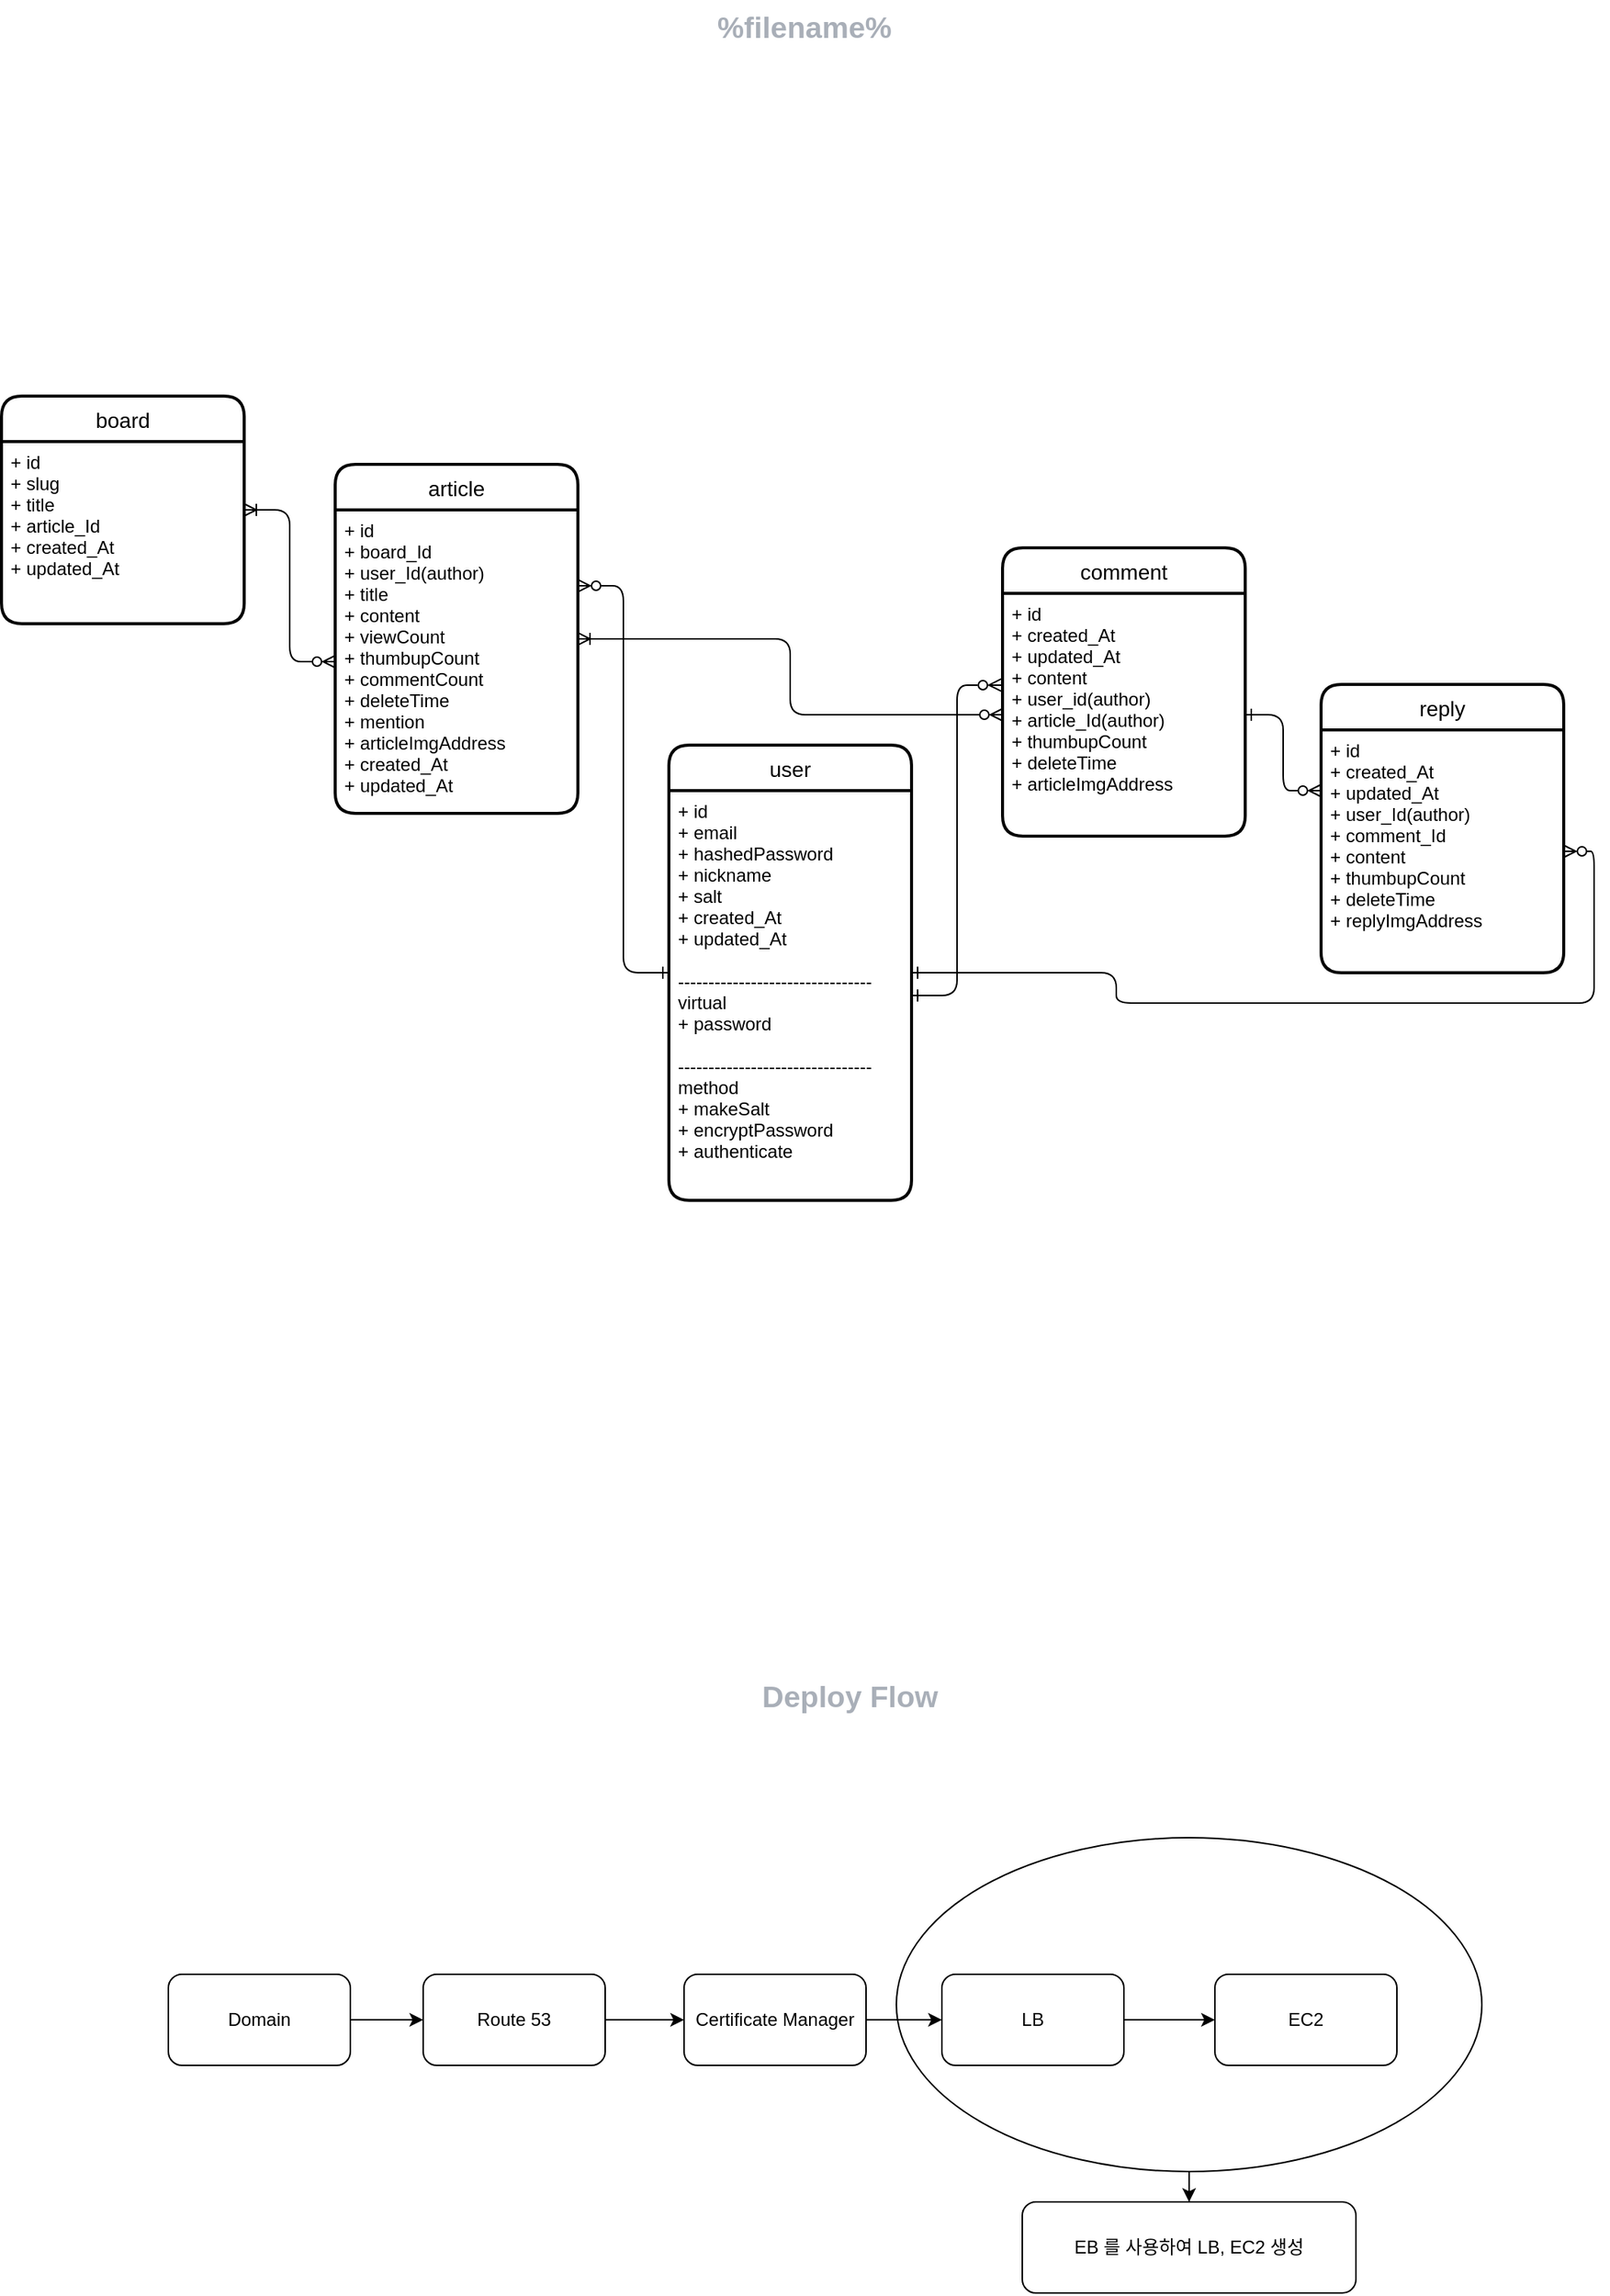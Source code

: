 <mxfile version="16.5.3" type="github">
  <diagram id="HA8o8jj6pBR4JWg6Elo8" name="Page-1">
    <mxGraphModel dx="2249" dy="772" grid="1" gridSize="10" guides="1" tooltips="1" connect="1" arrows="1" fold="1" page="1" pageScale="1" pageWidth="827" pageHeight="1169" math="0" shadow="0">
      <root>
        <mxCell id="0" />
        <mxCell id="1" parent="0" />
        <mxCell id="1IhakFrWTtzeg_XYV1vg-13" style="edgeStyle=orthogonalEdgeStyle;rounded=1;sketch=0;orthogonalLoop=1;jettySize=auto;html=1;shadow=0;startArrow=ERoneToMany;startFill=0;endArrow=ERzeroToMany;endFill=0;strokeColor=default;" parent="1" source="VdJja3_kcnfSSBlb8b41-1" target="VdJja3_kcnfSSBlb8b41-4" edge="1">
          <mxGeometry relative="1" as="geometry" />
        </mxCell>
        <mxCell id="VdJja3_kcnfSSBlb8b41-1" value="board" style="swimlane;childLayout=stackLayout;horizontal=1;startSize=30;horizontalStack=0;rounded=1;fontSize=14;fontStyle=0;strokeWidth=2;resizeParent=0;resizeLast=1;shadow=0;dashed=0;align=center;" parent="1" vertex="1">
          <mxGeometry y="380" width="160" height="150" as="geometry" />
        </mxCell>
        <mxCell id="VdJja3_kcnfSSBlb8b41-2" value="+ id&#xa;+ slug&#xa;+ title&#xa;+ article_Id&#xa;+ created_At&#xa;+ updated_At" style="align=left;strokeColor=none;fillColor=none;spacingLeft=4;fontSize=12;verticalAlign=top;resizable=0;rotatable=0;part=1;" parent="VdJja3_kcnfSSBlb8b41-1" vertex="1">
          <mxGeometry y="30" width="160" height="120" as="geometry" />
        </mxCell>
        <mxCell id="1IhakFrWTtzeg_XYV1vg-18" style="edgeStyle=orthogonalEdgeStyle;rounded=1;sketch=0;orthogonalLoop=1;jettySize=auto;html=1;shadow=0;fontColor=default;startArrow=ERoneToMany;startFill=0;endArrow=ERzeroToMany;endFill=0;strokeColor=default;" parent="1" source="VdJja3_kcnfSSBlb8b41-3" target="VdJja3_kcnfSSBlb8b41-8" edge="1">
          <mxGeometry relative="1" as="geometry" />
        </mxCell>
        <mxCell id="VdJja3_kcnfSSBlb8b41-3" value="article" style="swimlane;childLayout=stackLayout;horizontal=1;startSize=30;horizontalStack=0;rounded=1;fontSize=14;fontStyle=0;strokeWidth=2;resizeParent=0;resizeLast=1;shadow=0;dashed=0;align=center;" parent="1" vertex="1">
          <mxGeometry x="220" y="425" width="160" height="230" as="geometry" />
        </mxCell>
        <mxCell id="VdJja3_kcnfSSBlb8b41-4" value="+ id&#xa;+ board_Id&#xa;+ user_Id(author)&#xa;+ title&#xa;+ content&#xa;+ viewCount&#xa;+ thumbupCount&#xa;+ commentCount&#xa;+ deleteTime&#xa;+ mention&#xa;+ articleImgAddress&#xa;+ created_At&#xa;+ updated_At" style="align=left;strokeColor=none;fillColor=none;spacingLeft=4;fontSize=12;verticalAlign=top;resizable=0;rotatable=0;part=1;" parent="VdJja3_kcnfSSBlb8b41-3" vertex="1">
          <mxGeometry y="30" width="160" height="200" as="geometry" />
        </mxCell>
        <mxCell id="VdJja3_kcnfSSBlb8b41-5" value="reply" style="swimlane;childLayout=stackLayout;horizontal=1;startSize=30;horizontalStack=0;rounded=1;fontSize=14;fontStyle=0;strokeWidth=2;resizeParent=0;resizeLast=1;shadow=0;dashed=0;align=center;" parent="1" vertex="1">
          <mxGeometry x="870" y="570" width="160" height="190" as="geometry" />
        </mxCell>
        <mxCell id="VdJja3_kcnfSSBlb8b41-6" value="+ id&#xa;+ created_At&#xa;+ updated_At&#xa;+ user_Id(author)&#xa;+ comment_Id&#xa;+ content&#xa;+ thumbupCount&#xa;+ deleteTime&#xa;+ replyImgAddress" style="align=left;strokeColor=none;fillColor=none;spacingLeft=4;fontSize=12;verticalAlign=top;resizable=0;rotatable=0;part=1;" parent="VdJja3_kcnfSSBlb8b41-5" vertex="1">
          <mxGeometry y="30" width="160" height="160" as="geometry" />
        </mxCell>
        <mxCell id="VdJja3_kcnfSSBlb8b41-7" value="comment" style="swimlane;childLayout=stackLayout;horizontal=1;startSize=30;horizontalStack=0;rounded=1;fontSize=14;fontStyle=0;strokeWidth=2;resizeParent=0;resizeLast=1;shadow=0;dashed=0;align=center;" parent="1" vertex="1">
          <mxGeometry x="660" y="480" width="160" height="190" as="geometry" />
        </mxCell>
        <mxCell id="VdJja3_kcnfSSBlb8b41-8" value="+ id&#xa;+ created_At&#xa;+ updated_At&#xa;+ content&#xa;+ user_id(author)&#xa;+ article_Id(author)&#xa;+ thumbupCount&#xa;+ deleteTime&#xa;+ articleImgAddress" style="align=left;strokeColor=none;fillColor=none;spacingLeft=4;fontSize=12;verticalAlign=top;resizable=0;rotatable=0;part=1;" parent="VdJja3_kcnfSSBlb8b41-7" vertex="1">
          <mxGeometry y="30" width="160" height="160" as="geometry" />
        </mxCell>
        <mxCell id="1IhakFrWTtzeg_XYV1vg-87" style="edgeStyle=orthogonalEdgeStyle;rounded=1;sketch=0;orthogonalLoop=1;jettySize=auto;html=1;entryX=1;entryY=0.5;entryDx=0;entryDy=0;shadow=0;fontColor=default;startArrow=ERone;startFill=0;endArrow=ERzeroToMany;endFill=0;strokeColor=default;" parent="1" source="VdJja3_kcnfSSBlb8b41-9" target="VdJja3_kcnfSSBlb8b41-6" edge="1">
          <mxGeometry relative="1" as="geometry" />
        </mxCell>
        <mxCell id="VdJja3_kcnfSSBlb8b41-9" value="user" style="swimlane;childLayout=stackLayout;horizontal=1;startSize=30;horizontalStack=0;rounded=1;fontSize=14;fontStyle=0;strokeWidth=2;resizeParent=0;resizeLast=1;shadow=0;dashed=0;align=center;fontColor=default;fillColor=default;verticalAlign=middle;" parent="1" vertex="1">
          <mxGeometry x="440" y="610" width="160" height="300" as="geometry" />
        </mxCell>
        <mxCell id="VdJja3_kcnfSSBlb8b41-10" value="+ id&#xa;+ email&#xa;+ hashedPassword&#xa;+ nickname&#xa;+ salt&#xa;+ created_At&#xa;+ updated_At&#xa;&#xa;--------------------------------&#xa;virtual&#xa;+ password&#xa;&#xa;--------------------------------&#xa;method&#xa;+ makeSalt&#xa;+ encryptPassword&#xa;+ authenticate" style="align=left;strokeColor=none;fillColor=none;spacingLeft=4;fontSize=12;verticalAlign=top;resizable=0;rotatable=0;part=1;" parent="VdJja3_kcnfSSBlb8b41-9" vertex="1">
          <mxGeometry y="30" width="160" height="270" as="geometry" />
        </mxCell>
        <mxCell id="1IhakFrWTtzeg_XYV1vg-10" value="" style="edgeStyle=orthogonalEdgeStyle;fontSize=12;html=1;endArrow=ERone;endFill=0;entryX=0;entryY=0.5;entryDx=0;entryDy=0;exitX=1;exitY=0.25;exitDx=0;exitDy=0;strokeColor=default;rounded=1;startArrow=ERzeroToMany;startFill=0;shadow=0;" parent="1" source="VdJja3_kcnfSSBlb8b41-4" target="VdJja3_kcnfSSBlb8b41-9" edge="1">
          <mxGeometry width="100" height="100" relative="1" as="geometry">
            <mxPoint x="290" y="690" as="sourcePoint" />
            <mxPoint x="390" y="590" as="targetPoint" />
          </mxGeometry>
        </mxCell>
        <mxCell id="1IhakFrWTtzeg_XYV1vg-12" style="edgeStyle=orthogonalEdgeStyle;rounded=1;sketch=0;orthogonalLoop=1;jettySize=auto;html=1;entryX=-0.006;entryY=0.378;entryDx=0;entryDy=0;entryPerimeter=0;shadow=0;startArrow=ERone;startFill=0;endArrow=ERzeroToMany;endFill=0;strokeColor=default;" parent="1" source="VdJja3_kcnfSSBlb8b41-10" target="VdJja3_kcnfSSBlb8b41-8" edge="1">
          <mxGeometry relative="1" as="geometry" />
        </mxCell>
        <mxCell id="1IhakFrWTtzeg_XYV1vg-14" style="edgeStyle=orthogonalEdgeStyle;rounded=1;sketch=0;orthogonalLoop=1;jettySize=auto;html=1;entryX=0;entryY=0.25;entryDx=0;entryDy=0;shadow=0;startArrow=ERone;startFill=0;endArrow=ERzeroToMany;endFill=0;strokeColor=default;" parent="1" source="VdJja3_kcnfSSBlb8b41-8" target="VdJja3_kcnfSSBlb8b41-6" edge="1">
          <mxGeometry relative="1" as="geometry" />
        </mxCell>
        <mxCell id="1IhakFrWTtzeg_XYV1vg-55" value="" style="group;dropTarget=0;pointerEvents=0;" parent="1" vertex="1">
          <mxGeometry x="260" y="120" width="540" height="45" as="geometry" />
        </mxCell>
        <UserObject label="%filename%" placeholders="1" lucidchartObjectId="xT36fCWVs47r" id="1IhakFrWTtzeg_XYV1vg-56">
          <mxCell style="points=[[0.163,0.967,0],[0.846,0.967,0]];html=1;overflow=block;blockSpacing=1;whiteSpace=wrap;fontSize=19.7;fontColor=#a9afb8;fontStyle=1;align=center;spacingLeft=7;spacingRight=7;spacingTop=2;spacing=3;strokeOpacity=0;fillOpacity=0;rounded=1;absoluteArcSize=1;arcSize=12;fillColor=#ffffff;strokeWidth=1.5;" parent="1IhakFrWTtzeg_XYV1vg-55" vertex="1">
            <mxGeometry width="539" height="31" as="geometry" />
          </mxCell>
        </UserObject>
        <UserObject label="" placeholders="1" lucidchartObjectId="xT3678LRERI0" id="1IhakFrWTtzeg_XYV1vg-57">
          <mxCell style="html=1;overflow=block;blockSpacing=1;whiteSpace=wrap;fontSize=11.5;fontColor=#a9afb8;align=center;spacingLeft=7;spacingRight=7;spacingTop=2;spacing=3;strokeOpacity=0;fillOpacity=0;rounded=1;absoluteArcSize=1;arcSize=12;fillColor=#ffffff;strokeWidth=1.5;" parent="1IhakFrWTtzeg_XYV1vg-55" vertex="1">
            <mxGeometry y="31" width="540" height="14" as="geometry" />
          </mxCell>
        </UserObject>
        <mxCell id="rh8cUA5D3BfhogW7gdkN-8" style="edgeStyle=orthogonalEdgeStyle;rounded=0;orthogonalLoop=1;jettySize=auto;html=1;entryX=0;entryY=0.5;entryDx=0;entryDy=0;" edge="1" parent="1" source="rh8cUA5D3BfhogW7gdkN-1" target="rh8cUA5D3BfhogW7gdkN-4">
          <mxGeometry relative="1" as="geometry" />
        </mxCell>
        <mxCell id="rh8cUA5D3BfhogW7gdkN-1" value="Domain" style="rounded=1;whiteSpace=wrap;html=1;" vertex="1" parent="1">
          <mxGeometry x="110" y="1420" width="120" height="60" as="geometry" />
        </mxCell>
        <mxCell id="rh8cUA5D3BfhogW7gdkN-10" value="" style="edgeStyle=orthogonalEdgeStyle;rounded=0;orthogonalLoop=1;jettySize=auto;html=1;" edge="1" parent="1" source="rh8cUA5D3BfhogW7gdkN-2" target="rh8cUA5D3BfhogW7gdkN-3">
          <mxGeometry relative="1" as="geometry" />
        </mxCell>
        <mxCell id="rh8cUA5D3BfhogW7gdkN-2" value="LB" style="rounded=1;whiteSpace=wrap;html=1;" vertex="1" parent="1">
          <mxGeometry x="620" y="1420" width="120" height="60" as="geometry" />
        </mxCell>
        <mxCell id="rh8cUA5D3BfhogW7gdkN-3" value="EC2" style="rounded=1;whiteSpace=wrap;html=1;" vertex="1" parent="1">
          <mxGeometry x="800" y="1420" width="120" height="60" as="geometry" />
        </mxCell>
        <mxCell id="rh8cUA5D3BfhogW7gdkN-12" style="edgeStyle=orthogonalEdgeStyle;rounded=0;orthogonalLoop=1;jettySize=auto;html=1;entryX=0;entryY=0.5;entryDx=0;entryDy=0;" edge="1" parent="1" source="rh8cUA5D3BfhogW7gdkN-4" target="rh8cUA5D3BfhogW7gdkN-5">
          <mxGeometry relative="1" as="geometry" />
        </mxCell>
        <mxCell id="rh8cUA5D3BfhogW7gdkN-4" value="Route 53" style="rounded=1;whiteSpace=wrap;html=1;" vertex="1" parent="1">
          <mxGeometry x="278" y="1420" width="120" height="60" as="geometry" />
        </mxCell>
        <mxCell id="rh8cUA5D3BfhogW7gdkN-6" value="EB 를 사용하여 LB, EC2 생성" style="rounded=1;whiteSpace=wrap;html=1;" vertex="1" parent="1">
          <mxGeometry x="673" y="1570" width="220" height="60" as="geometry" />
        </mxCell>
        <mxCell id="rh8cUA5D3BfhogW7gdkN-13" style="edgeStyle=orthogonalEdgeStyle;rounded=0;orthogonalLoop=1;jettySize=auto;html=1;entryX=0;entryY=0.5;entryDx=0;entryDy=0;" edge="1" parent="1" source="rh8cUA5D3BfhogW7gdkN-5" target="rh8cUA5D3BfhogW7gdkN-2">
          <mxGeometry relative="1" as="geometry" />
        </mxCell>
        <mxCell id="rh8cUA5D3BfhogW7gdkN-5" value="Certificate Manager" style="rounded=1;whiteSpace=wrap;html=1;" vertex="1" parent="1">
          <mxGeometry x="450" y="1420" width="120" height="60" as="geometry" />
        </mxCell>
        <mxCell id="rh8cUA5D3BfhogW7gdkN-15" style="edgeStyle=orthogonalEdgeStyle;rounded=0;orthogonalLoop=1;jettySize=auto;html=1;entryX=0.5;entryY=0;entryDx=0;entryDy=0;" edge="1" parent="1" source="rh8cUA5D3BfhogW7gdkN-14" target="rh8cUA5D3BfhogW7gdkN-6">
          <mxGeometry relative="1" as="geometry" />
        </mxCell>
        <mxCell id="rh8cUA5D3BfhogW7gdkN-14" value="" style="ellipse;whiteSpace=wrap;html=1;shadow=0;fillColor=none;" vertex="1" parent="1">
          <mxGeometry x="590" y="1330" width="386" height="220" as="geometry" />
        </mxCell>
        <mxCell id="rh8cUA5D3BfhogW7gdkN-18" value="" style="group;dropTarget=0;pointerEvents=0;" vertex="1" parent="1">
          <mxGeometry x="290" y="1220" width="540" height="45" as="geometry" />
        </mxCell>
        <UserObject label="Deploy Flow" placeholders="1" lucidchartObjectId="xT36fCWVs47r" id="rh8cUA5D3BfhogW7gdkN-19">
          <mxCell style="points=[[0.163,0.967,0],[0.846,0.967,0]];html=1;overflow=block;blockSpacing=1;whiteSpace=wrap;fontSize=19.7;fontColor=#a9afb8;fontStyle=1;align=center;spacingLeft=7;spacingRight=7;spacingTop=2;spacing=3;strokeOpacity=0;fillOpacity=0;rounded=1;absoluteArcSize=1;arcSize=12;fillColor=#ffffff;strokeWidth=1.5;" vertex="1" parent="rh8cUA5D3BfhogW7gdkN-18">
            <mxGeometry width="539" height="31" as="geometry" />
          </mxCell>
        </UserObject>
        <UserObject label="" placeholders="1" lucidchartObjectId="xT3678LRERI0" id="rh8cUA5D3BfhogW7gdkN-20">
          <mxCell style="html=1;overflow=block;blockSpacing=1;whiteSpace=wrap;fontSize=11.5;fontColor=#a9afb8;align=center;spacingLeft=7;spacingRight=7;spacingTop=2;spacing=3;strokeOpacity=0;fillOpacity=0;rounded=1;absoluteArcSize=1;arcSize=12;fillColor=#ffffff;strokeWidth=1.5;" vertex="1" parent="rh8cUA5D3BfhogW7gdkN-18">
            <mxGeometry y="31" width="540" height="14" as="geometry" />
          </mxCell>
        </UserObject>
      </root>
    </mxGraphModel>
  </diagram>
</mxfile>

